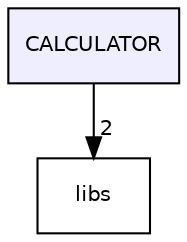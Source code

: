 digraph "CALCULATOR" {
  compound=true
  node [ fontsize="10", fontname="Helvetica"];
  edge [ labelfontsize="10", labelfontname="Helvetica"];
  dir_d887fd63f1dc83e19e8245367ac684d3 [shape=box, label="CALCULATOR", style="filled", fillcolor="#eeeeff", pencolor="black", URL="dir_d887fd63f1dc83e19e8245367ac684d3.html"];
  dir_6719ab1f1f7655efc2fa43f7eb574fd1 [shape=box label="libs" URL="dir_6719ab1f1f7655efc2fa43f7eb574fd1.html"];
  dir_d887fd63f1dc83e19e8245367ac684d3->dir_6719ab1f1f7655efc2fa43f7eb574fd1 [headlabel="2", labeldistance=1.5 headhref="dir_000000_000001.html"];
}
